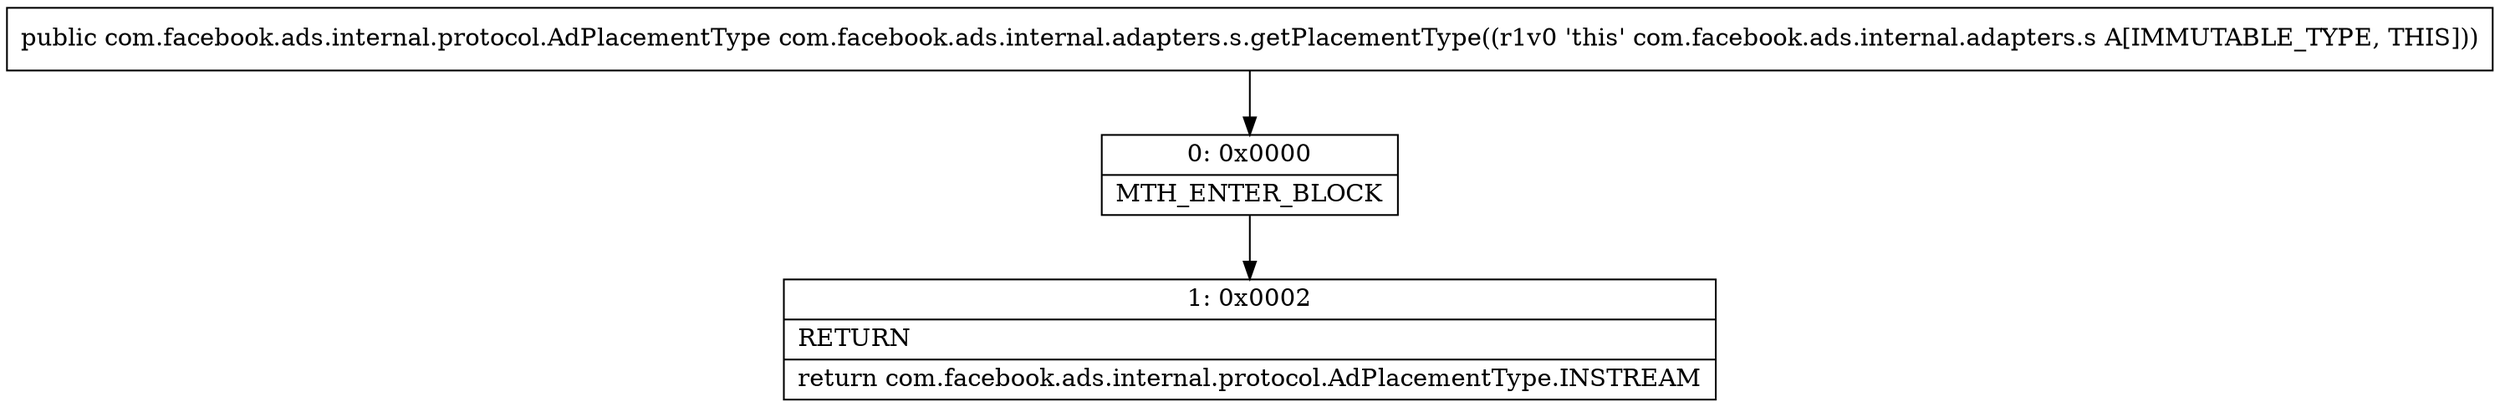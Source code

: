 digraph "CFG forcom.facebook.ads.internal.adapters.s.getPlacementType()Lcom\/facebook\/ads\/internal\/protocol\/AdPlacementType;" {
Node_0 [shape=record,label="{0\:\ 0x0000|MTH_ENTER_BLOCK\l}"];
Node_1 [shape=record,label="{1\:\ 0x0002|RETURN\l|return com.facebook.ads.internal.protocol.AdPlacementType.INSTREAM\l}"];
MethodNode[shape=record,label="{public com.facebook.ads.internal.protocol.AdPlacementType com.facebook.ads.internal.adapters.s.getPlacementType((r1v0 'this' com.facebook.ads.internal.adapters.s A[IMMUTABLE_TYPE, THIS])) }"];
MethodNode -> Node_0;
Node_0 -> Node_1;
}

